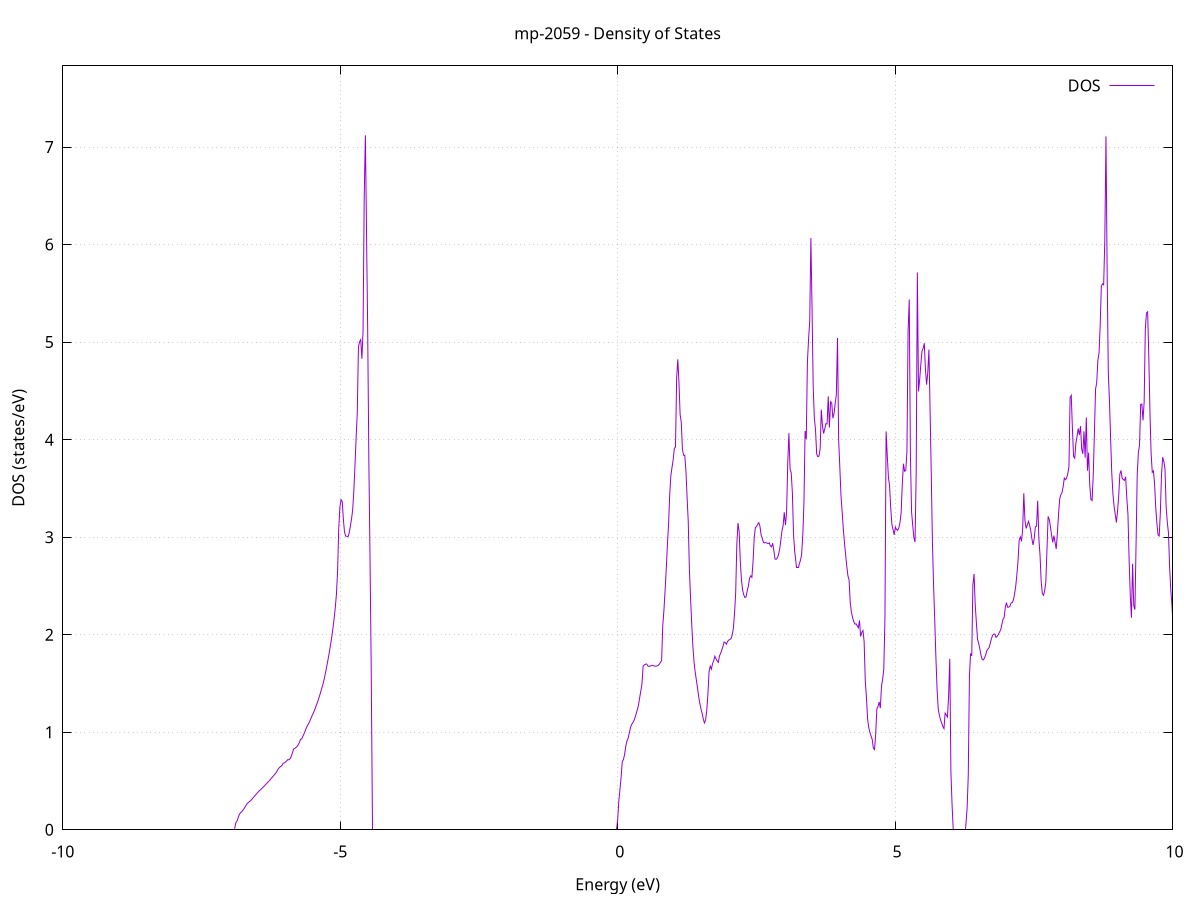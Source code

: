 set title 'mp-2059 - Density of States'
set xlabel 'Energy (eV)'
set ylabel 'DOS (states/eV)'
set grid
set xrange [-10:10]
set yrange [0:7.832]
set xzeroaxis lt -1
set terminal png size 800,600
set output 'mp-2059_dos_gnuplot.png'
plot '-' using 1:2 with lines title 'DOS'
-27.238000 0.000000
-27.217200 0.000000
-27.196300 0.000000
-27.175400 0.000000
-27.154600 0.000000
-27.133700 0.000000
-27.112900 0.000000
-27.092000 0.000000
-27.071200 0.000000
-27.050300 0.000000
-27.029400 0.000000
-27.008600 0.000000
-26.987700 0.000000
-26.966900 0.000000
-26.946000 0.000000
-26.925200 0.000000
-26.904300 0.000000
-26.883500 0.000000
-26.862600 0.000000
-26.841700 0.000000
-26.820900 0.000000
-26.800000 0.000000
-26.779200 0.000000
-26.758300 0.000000
-26.737500 0.000000
-26.716600 0.000000
-26.695800 0.000000
-26.674900 0.000000
-26.654000 0.000000
-26.633200 0.000000
-26.612300 0.000000
-26.591500 0.000000
-26.570600 0.000000
-26.549800 0.000000
-26.528900 0.000000
-26.508100 0.000000
-26.487200 0.000000
-26.466300 0.000000
-26.445500 0.000000
-26.424600 0.000000
-26.403800 0.000000
-26.382900 0.000000
-26.362100 0.000000
-26.341200 0.000000
-26.320300 0.000000
-26.299500 0.000000
-26.278600 0.000000
-26.257800 0.000000
-26.236900 0.000000
-26.216100 0.000000
-26.195200 0.000000
-26.174400 0.000000
-26.153500 0.000000
-26.132600 0.000000
-26.111800 0.000000
-26.090900 0.000000
-26.070100 0.000000
-26.049200 0.000000
-26.028400 0.000000
-26.007500 0.000000
-25.986700 0.000000
-25.965800 0.000000
-25.944900 0.000000
-25.924100 0.000000
-25.903200 0.000000
-25.882400 0.000000
-25.861500 0.000000
-25.840700 0.000000
-25.819800 0.000000
-25.798900 0.000000
-25.778100 0.000000
-25.757200 0.000000
-25.736400 0.000000
-25.715500 0.000000
-25.694700 0.000000
-25.673800 0.000000
-25.653000 0.000000
-25.632100 0.000000
-25.611200 0.000000
-25.590400 0.000000
-25.569500 0.000000
-25.548700 0.000000
-25.527800 0.000000
-25.507000 0.000000
-25.486100 0.000000
-25.465300 0.000000
-25.444400 0.000000
-25.423500 0.000000
-25.402700 0.000000
-25.381800 0.000000
-25.361000 0.000000
-25.340100 17.494100
-25.319300 22.125200
-25.298400 31.001800
-25.277600 15.622800
-25.256700 14.660600
-25.235800 15.168600
-25.215000 21.263700
-25.194100 16.579600
-25.173300 51.383900
-25.152400 69.945200
-25.131600 76.001500
-25.110700 25.140800
-25.089800 43.099300
-25.069000 16.589200
-25.048100 27.259900
-25.027300 33.437400
-25.006400 41.341300
-24.985600 66.507200
-24.964700 24.475500
-24.943900 13.549000
-24.923000 0.000000
-24.902100 0.000000
-24.881300 0.000000
-24.860400 0.000000
-24.839600 0.000000
-24.818700 0.000000
-24.797900 0.000000
-24.777000 0.000000
-24.756200 0.000000
-24.735300 0.000000
-24.714400 0.000000
-24.693600 0.000000
-24.672700 0.000000
-24.651900 0.000000
-24.631000 0.000000
-24.610200 0.000000
-24.589300 0.000000
-24.568400 0.000000
-24.547600 0.000000
-24.526700 0.000000
-24.505900 0.000000
-24.485000 0.000000
-24.464200 0.000000
-24.443300 0.000000
-24.422500 0.000000
-24.401600 0.000000
-24.380700 0.000000
-24.359900 0.000000
-24.339000 0.000000
-24.318200 0.000000
-24.297300 0.000000
-24.276500 0.000000
-24.255600 0.000000
-24.234800 0.000000
-24.213900 0.000000
-24.193000 0.000000
-24.172200 0.000000
-24.151300 0.000000
-24.130500 0.000000
-24.109600 0.000000
-24.088800 0.000000
-24.067900 0.000000
-24.047100 0.000000
-24.026200 0.000000
-24.005300 0.000000
-23.984500 0.000000
-23.963600 0.000000
-23.942800 0.000000
-23.921900 0.000000
-23.901100 0.000000
-23.880200 0.000000
-23.859300 0.000000
-23.838500 0.000000
-23.817600 0.000000
-23.796800 0.000000
-23.775900 0.000000
-23.755100 0.000000
-23.734200 0.000000
-23.713400 0.000000
-23.692500 0.000000
-23.671600 0.000000
-23.650800 0.000000
-23.629900 0.000000
-23.609100 0.000000
-23.588200 0.000000
-23.567400 0.000000
-23.546500 0.000000
-23.525700 0.000000
-23.504800 0.000000
-23.483900 0.000000
-23.463100 0.000000
-23.442200 0.000000
-23.421400 0.000000
-23.400500 0.000000
-23.379700 0.000000
-23.358800 0.000000
-23.337900 0.000000
-23.317100 0.000000
-23.296200 0.000000
-23.275400 0.000000
-23.254500 0.000000
-23.233700 0.000000
-23.212800 0.000000
-23.192000 0.000000
-23.171100 0.000000
-23.150200 0.000000
-23.129400 0.000000
-23.108500 0.000000
-23.087700 0.000000
-23.066800 0.000000
-23.046000 0.000000
-23.025100 0.000000
-23.004300 0.000000
-22.983400 0.000000
-22.962500 0.000000
-22.941700 0.000000
-22.920800 0.000000
-22.900000 0.000000
-22.879100 0.000000
-22.858300 0.000000
-22.837400 0.000000
-22.816500 0.000000
-22.795700 0.000000
-22.774800 0.000000
-22.754000 0.000000
-22.733100 0.000000
-22.712300 0.000000
-22.691400 0.000000
-22.670600 0.000000
-22.649700 0.000000
-22.628800 0.000000
-22.608000 0.000000
-22.587100 0.000000
-22.566300 0.000000
-22.545400 0.000000
-22.524600 0.000000
-22.503700 0.000000
-22.482900 0.000000
-22.462000 0.000000
-22.441100 0.000000
-22.420300 0.000000
-22.399400 0.000000
-22.378600 0.000000
-22.357700 0.000000
-22.336900 0.000000
-22.316000 0.000000
-22.295200 0.000000
-22.274300 0.000000
-22.253400 0.000000
-22.232600 0.000000
-22.211700 0.000000
-22.190900 0.000000
-22.170000 0.000000
-22.149200 0.000000
-22.128300 0.000000
-22.107400 0.000000
-22.086600 0.000000
-22.065700 0.000000
-22.044900 0.000000
-22.024000 0.000000
-22.003200 0.000000
-21.982300 0.000000
-21.961500 0.000000
-21.940600 0.000000
-21.919700 0.000000
-21.898900 0.000000
-21.878000 0.000000
-21.857200 0.000000
-21.836300 0.000000
-21.815500 0.000000
-21.794600 0.000000
-21.773800 0.000000
-21.752900 0.000000
-21.732000 0.000000
-21.711200 0.000000
-21.690300 0.000000
-21.669500 0.000000
-21.648600 0.000000
-21.627800 0.000000
-21.606900 0.000000
-21.586000 0.000000
-21.565200 0.000000
-21.544300 0.000000
-21.523500 0.000000
-21.502600 0.000000
-21.481800 0.000000
-21.460900 0.000000
-21.440100 0.000000
-21.419200 0.000000
-21.398300 0.000000
-21.377500 0.000000
-21.356600 0.000000
-21.335800 0.000000
-21.314900 0.000000
-21.294100 0.000000
-21.273200 0.000000
-21.252400 0.000000
-21.231500 0.000000
-21.210600 0.000000
-21.189800 0.000000
-21.168900 0.000000
-21.148100 0.000000
-21.127200 0.000000
-21.106400 0.000000
-21.085500 0.000000
-21.064700 0.000000
-21.043800 0.000000
-21.022900 0.000000
-21.002100 0.000000
-20.981200 0.000000
-20.960400 0.000000
-20.939500 0.000000
-20.918700 0.000000
-20.897800 0.000000
-20.876900 0.000000
-20.856100 0.000000
-20.835200 0.000000
-20.814400 0.000000
-20.793500 0.000000
-20.772700 0.000000
-20.751800 0.000000
-20.731000 0.000000
-20.710100 0.000000
-20.689200 0.000000
-20.668400 0.000000
-20.647500 0.000000
-20.626700 0.000000
-20.605800 0.000000
-20.585000 0.000000
-20.564100 0.000000
-20.543300 0.000000
-20.522400 0.000000
-20.501500 0.000000
-20.480700 0.000000
-20.459800 0.000000
-20.439000 0.000000
-20.418100 0.000000
-20.397300 0.000000
-20.376400 0.000000
-20.355500 0.000000
-20.334700 0.000000
-20.313800 0.000000
-20.293000 0.000000
-20.272100 0.000000
-20.251300 0.000000
-20.230400 0.000000
-20.209600 0.000000
-20.188700 0.000000
-20.167800 0.000000
-20.147000 0.000000
-20.126100 0.000000
-20.105300 0.000000
-20.084400 0.000000
-20.063600 0.000000
-20.042700 0.000000
-20.021900 0.000000
-20.001000 0.000000
-19.980100 0.000000
-19.959300 0.000000
-19.938400 0.000000
-19.917600 0.000000
-19.896700 0.000000
-19.875900 0.000000
-19.855000 0.000000
-19.834200 0.000000
-19.813300 0.000000
-19.792400 0.000000
-19.771600 0.000000
-19.750700 0.000000
-19.729900 0.000000
-19.709000 0.000000
-19.688200 0.000000
-19.667300 0.000000
-19.646400 0.000000
-19.625600 0.000000
-19.604700 0.000000
-19.583900 0.000000
-19.563000 0.000000
-19.542200 0.000000
-19.521300 0.000000
-19.500500 0.000000
-19.479600 0.000000
-19.458700 0.000000
-19.437900 0.000000
-19.417000 0.000000
-19.396200 0.000000
-19.375300 0.000000
-19.354500 0.000000
-19.333600 0.000000
-19.312800 0.000000
-19.291900 0.000000
-19.271000 0.000000
-19.250200 0.000000
-19.229300 0.000000
-19.208500 0.000000
-19.187600 0.000000
-19.166800 0.000000
-19.145900 0.000000
-19.125000 0.000000
-19.104200 0.000000
-19.083300 0.000000
-19.062500 0.000000
-19.041600 0.000000
-19.020800 0.000000
-18.999900 0.000000
-18.979100 0.000000
-18.958200 0.000000
-18.937300 0.000000
-18.916500 0.000000
-18.895600 0.000000
-18.874800 0.000000
-18.853900 0.000000
-18.833100 0.000000
-18.812200 0.000000
-18.791400 0.000000
-18.770500 0.000000
-18.749600 0.000000
-18.728800 0.000000
-18.707900 0.000000
-18.687100 0.000000
-18.666200 0.000000
-18.645400 0.000000
-18.624500 0.000000
-18.603600 0.000000
-18.582800 0.000000
-18.561900 0.000000
-18.541100 0.000000
-18.520200 0.000000
-18.499400 0.000000
-18.478500 0.000000
-18.457700 0.000000
-18.436800 0.000000
-18.415900 0.000000
-18.395100 0.000000
-18.374200 0.000000
-18.353400 0.000000
-18.332500 0.000000
-18.311700 0.000000
-18.290800 0.000000
-18.270000 0.000000
-18.249100 0.000000
-18.228200 0.000000
-18.207400 0.000000
-18.186500 0.000000
-18.165700 0.000000
-18.144800 0.000000
-18.124000 0.000000
-18.103100 0.000000
-18.082300 0.000000
-18.061400 0.000000
-18.040500 0.000000
-18.019700 0.000000
-17.998800 0.000000
-17.978000 0.000000
-17.957100 0.000000
-17.936300 0.000000
-17.915400 0.000000
-17.894500 0.000000
-17.873700 0.000000
-17.852800 0.000000
-17.832000 0.000000
-17.811100 0.000000
-17.790300 0.000000
-17.769400 0.000000
-17.748600 0.000000
-17.727700 0.000000
-17.706800 0.000000
-17.686000 0.000000
-17.665100 0.000000
-17.644300 0.000000
-17.623400 0.000000
-17.602600 0.000000
-17.581700 0.000000
-17.560900 0.000000
-17.540000 0.000000
-17.519100 0.000000
-17.498300 0.000000
-17.477400 0.000000
-17.456600 0.000000
-17.435700 0.000000
-17.414900 0.000000
-17.394000 0.000000
-17.373100 0.000000
-17.352300 0.000000
-17.331400 0.000000
-17.310600 0.000000
-17.289700 0.000000
-17.268900 0.000000
-17.248000 0.000000
-17.227200 0.000000
-17.206300 0.000000
-17.185400 0.000000
-17.164600 0.000000
-17.143700 0.000000
-17.122900 0.000000
-17.102000 0.000000
-17.081200 0.000000
-17.060300 0.000000
-17.039500 0.000000
-17.018600 0.000000
-16.997700 0.000000
-16.976900 0.000000
-16.956000 0.000000
-16.935200 0.000000
-16.914300 0.000000
-16.893500 0.000000
-16.872600 0.000000
-16.851800 0.000000
-16.830900 0.000000
-16.810000 0.000000
-16.789200 0.000000
-16.768300 0.000000
-16.747500 0.000000
-16.726600 0.000000
-16.705800 0.000000
-16.684900 0.000000
-16.664000 0.000000
-16.643200 0.000000
-16.622300 0.000000
-16.601500 0.000000
-16.580600 0.000000
-16.559800 0.000000
-16.538900 0.000000
-16.518100 0.000000
-16.497200 0.000000
-16.476300 0.000000
-16.455500 0.000000
-16.434600 0.000000
-16.413800 0.000000
-16.392900 0.000000
-16.372100 0.000000
-16.351200 0.000000
-16.330400 0.000000
-16.309500 0.000000
-16.288600 0.000000
-16.267800 0.000000
-16.246900 0.000000
-16.226100 0.000000
-16.205200 0.000000
-16.184400 0.000000
-16.163500 0.000000
-16.142600 0.000000
-16.121800 0.000000
-16.100900 0.000000
-16.080100 0.000000
-16.059200 0.000000
-16.038400 0.000000
-16.017500 0.000000
-15.996700 0.000000
-15.975800 0.000000
-15.954900 0.000000
-15.934100 0.000000
-15.913200 0.000000
-15.892400 0.000000
-15.871500 0.000000
-15.850700 0.000000
-15.829800 0.000000
-15.809000 0.000000
-15.788100 0.000000
-15.767200 0.000000
-15.746400 0.000000
-15.725500 0.000000
-15.704700 0.000000
-15.683800 0.000000
-15.663000 0.000000
-15.642100 0.000000
-15.621200 0.000000
-15.600400 0.000000
-15.579500 0.000000
-15.558700 0.000000
-15.537800 0.000000
-15.517000 0.000000
-15.496100 0.000000
-15.475300 0.000000
-15.454400 0.000000
-15.433500 0.000000
-15.412700 0.000000
-15.391800 0.000000
-15.371000 0.000000
-15.350100 0.000000
-15.329300 0.000000
-15.308400 0.000000
-15.287600 0.000000
-15.266700 0.000000
-15.245800 0.000000
-15.225000 0.000000
-15.204100 0.000000
-15.183300 0.000000
-15.162400 0.000000
-15.141600 0.000000
-15.120700 0.000000
-15.099900 0.000000
-15.079000 0.000000
-15.058100 0.000000
-15.037300 0.000000
-15.016400 0.000000
-14.995600 0.000000
-14.974700 0.000000
-14.953900 0.000000
-14.933000 0.000000
-14.912100 0.000000
-14.891300 0.000000
-14.870400 0.000000
-14.849600 0.000000
-14.828700 0.000000
-14.807900 0.000000
-14.787000 0.000000
-14.766200 0.000000
-14.745300 0.000000
-14.724400 0.000000
-14.703600 0.000000
-14.682700 0.000000
-14.661900 0.000000
-14.641000 0.000000
-14.620200 0.000000
-14.599300 0.000000
-14.578500 0.000000
-14.557600 0.000000
-14.536700 0.000000
-14.515900 0.000000
-14.495000 0.000000
-14.474200 0.000000
-14.453300 0.000000
-14.432500 0.000000
-14.411600 0.000000
-14.390700 0.000000
-14.369900 0.000000
-14.349000 0.000000
-14.328200 0.000000
-14.307300 0.000000
-14.286500 0.000000
-14.265600 0.000000
-14.244800 0.000000
-14.223900 0.000000
-14.203000 0.000000
-14.182200 0.000000
-14.161300 0.000000
-14.140500 0.000000
-14.119600 0.000000
-14.098800 0.000000
-14.077900 0.000000
-14.057100 0.000000
-14.036200 0.000000
-14.015300 0.000000
-13.994500 0.000000
-13.973600 0.000000
-13.952800 0.000000
-13.931900 0.000000
-13.911100 0.000000
-13.890200 0.000000
-13.869400 0.000000
-13.848500 0.000000
-13.827600 0.000000
-13.806800 0.000000
-13.785900 0.000000
-13.765100 0.000000
-13.744200 0.000000
-13.723400 0.000000
-13.702500 0.000000
-13.681600 0.000000
-13.660800 0.000000
-13.639900 0.000000
-13.619100 0.000000
-13.598200 0.000000
-13.577400 0.000000
-13.556500 0.000000
-13.535700 0.000000
-13.514800 0.000000
-13.493900 0.000000
-13.473100 0.000000
-13.452200 0.000000
-13.431400 0.000000
-13.410500 0.000000
-13.389700 0.000000
-13.368800 0.000000
-13.348000 0.000000
-13.327100 0.000000
-13.306200 0.000000
-13.285400 0.000000
-13.264500 0.000000
-13.243700 0.000000
-13.222800 0.000000
-13.202000 0.000000
-13.181100 0.000000
-13.160200 0.000000
-13.139400 0.000000
-13.118500 0.000000
-13.097700 0.000000
-13.076800 0.000000
-13.056000 0.000000
-13.035100 0.000000
-13.014300 0.000000
-12.993400 0.000000
-12.972500 0.000000
-12.951700 0.000000
-12.930800 0.000000
-12.910000 0.000000
-12.889100 0.000000
-12.868300 0.000000
-12.847400 0.000000
-12.826600 0.000000
-12.805700 0.000000
-12.784800 0.000000
-12.764000 0.000000
-12.743100 0.000000
-12.722300 0.000000
-12.701400 0.000000
-12.680600 0.000000
-12.659700 0.000000
-12.638900 0.000000
-12.618000 0.000000
-12.597100 0.000000
-12.576300 0.000000
-12.555400 0.000000
-12.534600 0.000000
-12.513700 0.000000
-12.492900 0.000000
-12.472000 0.000000
-12.451100 0.000000
-12.430300 0.000000
-12.409400 0.000000
-12.388600 0.000000
-12.367700 0.000000
-12.346900 0.000000
-12.326000 0.000000
-12.305200 0.000000
-12.284300 0.000000
-12.263400 0.000000
-12.242600 0.000000
-12.221700 0.000000
-12.200900 0.000000
-12.180000 0.000000
-12.159200 0.000000
-12.138300 0.000000
-12.117500 0.000000
-12.096600 0.000000
-12.075700 0.000000
-12.054900 0.000000
-12.034000 0.000000
-12.013200 0.000000
-11.992300 0.000000
-11.971500 0.000000
-11.950600 0.000000
-11.929700 0.000000
-11.908900 0.000000
-11.888000 0.000000
-11.867200 0.000000
-11.846300 0.000000
-11.825500 0.000000
-11.804600 0.000000
-11.783800 0.000000
-11.762900 0.000000
-11.742000 0.000000
-11.721200 0.000000
-11.700300 0.000000
-11.679500 0.000000
-11.658600 0.000000
-11.637800 0.000000
-11.616900 0.000000
-11.596100 0.000000
-11.575200 0.000000
-11.554300 0.000000
-11.533500 0.000000
-11.512600 0.000000
-11.491800 0.000000
-11.470900 0.000000
-11.450100 0.000000
-11.429200 0.000000
-11.408300 0.000000
-11.387500 0.000000
-11.366600 0.000000
-11.345800 0.000000
-11.324900 0.000000
-11.304100 0.000000
-11.283200 0.000000
-11.262400 0.000000
-11.241500 0.000000
-11.220600 0.000000
-11.199800 0.000000
-11.178900 0.000000
-11.158100 0.000000
-11.137200 0.000000
-11.116400 0.000000
-11.095500 0.000000
-11.074700 0.000000
-11.053800 0.000000
-11.032900 0.000000
-11.012100 0.000000
-10.991200 0.000000
-10.970400 0.000000
-10.949500 0.000000
-10.928700 0.000000
-10.907800 0.000000
-10.887000 0.000000
-10.866100 0.000000
-10.845200 0.000000
-10.824400 0.000000
-10.803500 0.000000
-10.782700 0.000000
-10.761800 0.000000
-10.741000 0.000000
-10.720100 0.000000
-10.699200 0.000000
-10.678400 0.000000
-10.657500 0.000000
-10.636700 0.000000
-10.615800 0.000000
-10.595000 0.000000
-10.574100 0.000000
-10.553300 0.000000
-10.532400 0.000000
-10.511500 0.000000
-10.490700 0.000000
-10.469800 0.000000
-10.449000 0.000000
-10.428100 0.000000
-10.407300 0.000000
-10.386400 0.000000
-10.365600 0.000000
-10.344700 0.000000
-10.323800 0.000000
-10.303000 0.000000
-10.282100 0.000000
-10.261300 0.000000
-10.240400 0.000000
-10.219600 0.000000
-10.198700 0.000000
-10.177800 0.000000
-10.157000 0.000000
-10.136100 0.000000
-10.115300 0.000000
-10.094400 0.000000
-10.073600 0.000000
-10.052700 0.000000
-10.031900 0.000000
-10.011000 0.000000
-9.990100 0.000000
-9.969300 0.000000
-9.948400 0.000000
-9.927600 0.000000
-9.906700 0.000000
-9.885900 0.000000
-9.865000 0.000000
-9.844200 0.000000
-9.823300 0.000000
-9.802400 0.000000
-9.781600 0.000000
-9.760700 0.000000
-9.739900 0.000000
-9.719000 0.000000
-9.698200 0.000000
-9.677300 0.000000
-9.656500 0.000000
-9.635600 0.000000
-9.614700 0.000000
-9.593900 0.000000
-9.573000 0.000000
-9.552200 0.000000
-9.531300 0.000000
-9.510500 0.000000
-9.489600 0.000000
-9.468700 0.000000
-9.447900 0.000000
-9.427000 0.000000
-9.406200 0.000000
-9.385300 0.000000
-9.364500 0.000000
-9.343600 0.000000
-9.322800 0.000000
-9.301900 0.000000
-9.281000 0.000000
-9.260200 0.000000
-9.239300 0.000000
-9.218500 0.000000
-9.197600 0.000000
-9.176800 0.000000
-9.155900 0.000000
-9.135100 0.000000
-9.114200 0.000000
-9.093300 0.000000
-9.072500 0.000000
-9.051600 0.000000
-9.030800 0.000000
-9.009900 0.000000
-8.989100 0.000000
-8.968200 0.000000
-8.947300 0.000000
-8.926500 0.000000
-8.905600 0.000000
-8.884800 0.000000
-8.863900 0.000000
-8.843100 0.000000
-8.822200 0.000000
-8.801400 0.000000
-8.780500 0.000000
-8.759600 0.000000
-8.738800 0.000000
-8.717900 0.000000
-8.697100 0.000000
-8.676200 0.000000
-8.655400 0.000000
-8.634500 0.000000
-8.613700 0.000000
-8.592800 0.000000
-8.571900 0.000000
-8.551100 0.000000
-8.530200 0.000000
-8.509400 0.000000
-8.488500 0.000000
-8.467700 0.000000
-8.446800 0.000000
-8.426000 0.000000
-8.405100 0.000000
-8.384200 0.000000
-8.363400 0.000000
-8.342500 0.000000
-8.321700 0.000000
-8.300800 0.000000
-8.280000 0.000000
-8.259100 0.000000
-8.238200 0.000000
-8.217400 0.000000
-8.196500 0.000000
-8.175700 0.000000
-8.154800 0.000000
-8.134000 0.000000
-8.113100 0.000000
-8.092300 0.000000
-8.071400 0.000000
-8.050500 0.000000
-8.029700 0.000000
-8.008800 0.000000
-7.988000 0.000000
-7.967100 0.000000
-7.946300 0.000000
-7.925400 0.000000
-7.904600 0.000000
-7.883700 0.000000
-7.862800 0.000000
-7.842000 0.000000
-7.821100 0.000000
-7.800300 0.000000
-7.779400 0.000000
-7.758600 0.000000
-7.737700 0.000000
-7.716800 0.000000
-7.696000 0.000000
-7.675100 0.000000
-7.654300 0.000000
-7.633400 0.000000
-7.612600 0.000000
-7.591700 0.000000
-7.570900 0.000000
-7.550000 0.000000
-7.529100 0.000000
-7.508300 0.000000
-7.487400 0.000000
-7.466600 0.000000
-7.445700 0.000000
-7.424900 0.000000
-7.404000 0.000000
-7.383200 0.000000
-7.362300 0.000000
-7.341400 0.000000
-7.320600 0.000000
-7.299700 0.000000
-7.278900 0.000000
-7.258000 0.000000
-7.237200 0.000000
-7.216300 0.000000
-7.195400 0.000000
-7.174600 0.000000
-7.153700 0.000000
-7.132900 0.000000
-7.112000 0.000000
-7.091200 0.000000
-7.070300 0.000000
-7.049500 0.000000
-7.028600 0.000000
-7.007700 0.000000
-6.986900 0.000000
-6.966000 0.000000
-6.945200 0.000000
-6.924300 0.000000
-6.903500 0.000000
-6.882600 0.070200
-6.861800 0.088500
-6.840900 0.120500
-6.820000 0.155400
-6.799200 0.173500
-6.778300 0.183300
-6.757500 0.197500
-6.736600 0.213600
-6.715800 0.232700
-6.694900 0.252500
-6.674100 0.270800
-6.653200 0.280100
-6.632300 0.290300
-6.611500 0.301300
-6.590600 0.314000
-6.569800 0.327500
-6.548900 0.341300
-6.528100 0.355700
-6.507200 0.369200
-6.486300 0.382500
-6.465500 0.396200
-6.444600 0.406600
-6.423800 0.417900
-6.402900 0.429300
-6.382100 0.441100
-6.361200 0.453400
-6.340400 0.466000
-6.319500 0.478500
-6.298600 0.490800
-6.277800 0.503200
-6.256900 0.517200
-6.236100 0.531000
-6.215200 0.545200
-6.194400 0.558900
-6.173500 0.572700
-6.152700 0.587600
-6.131800 0.610400
-6.110900 0.628700
-6.090100 0.641600
-6.069200 0.650200
-6.048400 0.662100
-6.027500 0.682200
-6.006700 0.685600
-5.985800 0.695800
-5.964900 0.705500
-5.944100 0.719700
-5.923200 0.717400
-5.902400 0.730000
-5.881500 0.755100
-5.860700 0.789900
-5.839800 0.829000
-5.819000 0.834700
-5.798100 0.843300
-5.777200 0.853900
-5.756400 0.873300
-5.735500 0.894900
-5.714700 0.927500
-5.693800 0.931900
-5.673000 0.958600
-5.652100 0.984400
-5.631300 1.013800
-5.610400 1.044400
-5.589500 1.070900
-5.568700 1.089900
-5.547800 1.114300
-5.527000 1.142100
-5.506100 1.171600
-5.485300 1.197100
-5.464400 1.223700
-5.443600 1.255700
-5.422700 1.287600
-5.401800 1.321300
-5.381000 1.357400
-5.360100 1.396400
-5.339300 1.437300
-5.318400 1.477500
-5.297600 1.522900
-5.276700 1.577500
-5.255800 1.636800
-5.235000 1.699100
-5.214100 1.763000
-5.193300 1.830800
-5.172400 1.903200
-5.151600 1.980700
-5.130700 2.067700
-5.109900 2.167100
-5.089000 2.276300
-5.068100 2.417400
-5.047300 2.652000
-5.026400 3.094600
-5.005600 3.310100
-4.984700 3.384800
-4.963900 3.365900
-4.943000 3.179500
-4.922200 3.051800
-4.901300 3.010300
-4.880400 3.009600
-4.859600 3.004100
-4.838700 3.043200
-4.817900 3.109100
-4.797000 3.184800
-4.776200 3.275800
-4.755300 3.468100
-4.734400 3.735600
-4.713600 4.015100
-4.692700 4.270700
-4.671900 4.947700
-4.651000 5.003300
-4.630200 5.025000
-4.609300 4.829200
-4.588500 5.113700
-4.567600 6.483700
-4.546700 7.120100
-4.525900 6.125100
-4.505000 5.132700
-4.484200 3.800000
-4.463300 2.800200
-4.442500 1.711300
-4.421600 0.000000
-4.400800 0.000000
-4.379900 0.000000
-4.359000 0.000000
-4.338200 0.000000
-4.317300 0.000000
-4.296500 0.000000
-4.275600 0.000000
-4.254800 0.000000
-4.233900 0.000000
-4.213100 0.000000
-4.192200 0.000000
-4.171300 0.000000
-4.150500 0.000000
-4.129600 0.000000
-4.108800 0.000000
-4.087900 0.000000
-4.067100 0.000000
-4.046200 0.000000
-4.025300 0.000000
-4.004500 0.000000
-3.983600 0.000000
-3.962800 0.000000
-3.941900 0.000000
-3.921100 0.000000
-3.900200 0.000000
-3.879400 0.000000
-3.858500 0.000000
-3.837600 0.000000
-3.816800 0.000000
-3.795900 0.000000
-3.775100 0.000000
-3.754200 0.000000
-3.733400 0.000000
-3.712500 0.000000
-3.691700 0.000000
-3.670800 0.000000
-3.649900 0.000000
-3.629100 0.000000
-3.608200 0.000000
-3.587400 0.000000
-3.566500 0.000000
-3.545700 0.000000
-3.524800 0.000000
-3.503900 0.000000
-3.483100 0.000000
-3.462200 0.000000
-3.441400 0.000000
-3.420500 0.000000
-3.399700 0.000000
-3.378800 0.000000
-3.358000 0.000000
-3.337100 0.000000
-3.316200 0.000000
-3.295400 0.000000
-3.274500 0.000000
-3.253700 0.000000
-3.232800 0.000000
-3.212000 0.000000
-3.191100 0.000000
-3.170300 0.000000
-3.149400 0.000000
-3.128500 0.000000
-3.107700 0.000000
-3.086800 0.000000
-3.066000 0.000000
-3.045100 0.000000
-3.024300 0.000000
-3.003400 0.000000
-2.982500 0.000000
-2.961700 0.000000
-2.940800 0.000000
-2.920000 0.000000
-2.899100 0.000000
-2.878300 0.000000
-2.857400 0.000000
-2.836600 0.000000
-2.815700 0.000000
-2.794800 0.000000
-2.774000 0.000000
-2.753100 0.000000
-2.732300 0.000000
-2.711400 0.000000
-2.690600 0.000000
-2.669700 0.000000
-2.648900 0.000000
-2.628000 0.000000
-2.607100 0.000000
-2.586300 0.000000
-2.565400 0.000000
-2.544600 0.000000
-2.523700 0.000000
-2.502900 0.000000
-2.482000 0.000000
-2.461200 0.000000
-2.440300 0.000000
-2.419400 0.000000
-2.398600 0.000000
-2.377700 0.000000
-2.356900 0.000000
-2.336000 0.000000
-2.315200 0.000000
-2.294300 0.000000
-2.273400 0.000000
-2.252600 0.000000
-2.231700 0.000000
-2.210900 0.000000
-2.190000 0.000000
-2.169200 0.000000
-2.148300 0.000000
-2.127500 0.000000
-2.106600 0.000000
-2.085700 0.000000
-2.064900 0.000000
-2.044000 0.000000
-2.023200 0.000000
-2.002300 0.000000
-1.981500 0.000000
-1.960600 0.000000
-1.939800 0.000000
-1.918900 0.000000
-1.898000 0.000000
-1.877200 0.000000
-1.856300 0.000000
-1.835500 0.000000
-1.814600 0.000000
-1.793800 0.000000
-1.772900 0.000000
-1.752000 0.000000
-1.731200 0.000000
-1.710300 0.000000
-1.689500 0.000000
-1.668600 0.000000
-1.647800 0.000000
-1.626900 0.000000
-1.606100 0.000000
-1.585200 0.000000
-1.564300 0.000000
-1.543500 0.000000
-1.522600 0.000000
-1.501800 0.000000
-1.480900 0.000000
-1.460100 0.000000
-1.439200 0.000000
-1.418400 0.000000
-1.397500 0.000000
-1.376600 0.000000
-1.355800 0.000000
-1.334900 0.000000
-1.314100 0.000000
-1.293200 0.000000
-1.272400 0.000000
-1.251500 0.000000
-1.230700 0.000000
-1.209800 0.000000
-1.188900 0.000000
-1.168100 0.000000
-1.147200 0.000000
-1.126400 0.000000
-1.105500 0.000000
-1.084700 0.000000
-1.063800 0.000000
-1.042900 0.000000
-1.022100 0.000000
-1.001200 0.000000
-0.980400 0.000000
-0.959500 0.000000
-0.938700 0.000000
-0.917800 0.000000
-0.897000 0.000000
-0.876100 0.000000
-0.855200 0.000000
-0.834400 0.000000
-0.813500 0.000000
-0.792700 0.000000
-0.771800 0.000000
-0.751000 0.000000
-0.730100 0.000000
-0.709300 0.000000
-0.688400 0.000000
-0.667500 0.000000
-0.646700 0.000000
-0.625800 0.000000
-0.605000 0.000000
-0.584100 0.000000
-0.563300 0.000000
-0.542400 0.000000
-0.521500 0.000000
-0.500700 0.000000
-0.479800 0.000000
-0.459000 0.000000
-0.438100 0.000000
-0.417300 0.000000
-0.396400 0.000000
-0.375600 0.000000
-0.354700 0.000000
-0.333800 0.000000
-0.313000 0.000000
-0.292100 0.000000
-0.271300 0.000000
-0.250400 0.000000
-0.229600 0.000000
-0.208700 0.000000
-0.187900 0.000000
-0.167000 0.000000
-0.146100 0.000000
-0.125300 0.000000
-0.104400 0.000000
-0.083600 0.000000
-0.062700 0.000000
-0.041900 0.000000
-0.021000 0.000000
-0.000200 0.096100
0.020700 0.292100
0.041600 0.413400
0.062400 0.537400
0.083300 0.698800
0.104100 0.719300
0.125000 0.771000
0.145800 0.854800
0.166700 0.909200
0.187600 0.936700
0.208400 0.988300
0.229300 1.040700
0.250100 1.077600
0.271000 1.095300
0.291800 1.117600
0.312700 1.149500
0.333500 1.188500
0.354400 1.230300
0.375300 1.276900
0.396100 1.351100
0.417000 1.422500
0.437800 1.491900
0.458700 1.675200
0.479500 1.689700
0.500400 1.697600
0.521200 1.699600
0.542100 1.681400
0.563000 1.674100
0.583800 1.678000
0.604700 1.682600
0.625500 1.685600
0.646400 1.682000
0.667200 1.678600
0.688100 1.676500
0.709000 1.679900
0.729800 1.685200
0.750700 1.697900
0.771500 1.716700
0.792400 1.734600
0.813200 2.095000
0.834100 2.249800
0.854900 2.453800
0.875800 2.668700
0.896700 2.922000
0.917500 3.129100
0.938400 3.436300
0.959200 3.631600
0.980100 3.716600
1.000900 3.794200
1.021800 3.910100
1.042600 3.923600
1.063500 4.632200
1.084400 4.823300
1.105200 4.585700
1.126100 4.255500
1.146900 4.174200
1.167800 3.897800
1.188600 3.839400
1.209500 3.839700
1.230400 3.683000
1.251200 3.412900
1.272100 3.164400
1.292900 2.671700
1.313800 2.376500
1.334600 2.114500
1.355500 1.887900
1.376300 1.724000
1.397200 1.619400
1.418100 1.537500
1.438900 1.454500
1.459800 1.367300
1.480600 1.296700
1.501500 1.240300
1.522300 1.193500
1.543200 1.136300
1.564000 1.095500
1.584900 1.124100
1.605800 1.222600
1.626600 1.389500
1.647500 1.620400
1.668300 1.678000
1.689200 1.647300
1.710000 1.702300
1.730900 1.733200
1.751700 1.779300
1.772600 1.752500
1.793500 1.732600
1.814300 1.716300
1.835200 1.782500
1.856000 1.809600
1.876900 1.841300
1.897700 1.880600
1.918600 1.925400
1.939500 1.919300
1.960300 1.902900
1.981200 1.931300
2.002000 1.945500
2.022900 1.950700
2.043700 1.961400
2.064600 1.997900
2.085400 2.064700
2.106300 2.215900
2.127200 2.425400
2.148000 2.926600
2.168900 3.144900
2.189700 3.058200
2.210600 2.749700
2.231400 2.561100
2.252300 2.457600
2.273100 2.408000
2.294000 2.380500
2.314900 2.388800
2.335700 2.451600
2.356600 2.500000
2.377400 2.580200
2.398300 2.603400
2.419100 2.587700
2.440000 2.743400
2.460900 2.988600
2.481700 3.098400
2.502600 3.108200
2.523400 3.132800
2.544300 3.149100
2.565100 3.111300
2.586000 3.021900
2.606800 2.987200
2.627700 2.946100
2.648600 2.941800
2.669400 2.944900
2.690300 2.939300
2.711100 2.934400
2.732000 2.941600
2.752800 2.909900
2.773700 2.900800
2.794500 2.938200
2.815400 2.863400
2.836300 2.775500
2.857100 2.773000
2.878000 2.788200
2.898800 2.818000
2.919700 2.876300
2.940500 2.965500
2.961400 3.065300
2.982200 3.117600
3.003100 3.255300
3.024000 3.124800
3.044800 3.252700
3.065700 3.759400
3.086500 4.066500
3.107400 3.701400
3.128200 3.658600
3.149100 3.456200
3.170000 3.029000
3.190800 2.853200
3.211700 2.754400
3.232500 2.690800
3.253400 2.690800
3.274200 2.726100
3.295100 2.763000
3.315900 2.822200
3.336800 3.021000
3.357700 3.352800
3.378500 4.089300
3.399400 4.004200
3.420200 4.796500
3.441100 5.032700
3.461900 5.215100
3.482800 6.066200
3.503600 5.342900
3.524500 4.542300
3.545400 4.216400
3.566200 4.101100
3.587100 3.851600
3.607900 3.824900
3.628800 3.831500
3.649600 3.904000
3.670500 4.307900
3.691400 4.140900
3.712200 4.062000
3.733100 4.112900
3.753900 4.163700
3.774800 4.161100
3.795600 4.443200
3.816500 4.124300
3.837300 4.388400
3.858200 4.377100
3.879100 4.220000
3.899900 4.268500
3.920800 4.370500
3.941600 4.461500
3.962500 5.041700
3.983300 3.994800
4.004200 3.717600
4.025000 3.429200
4.045900 3.260200
4.066800 3.087000
4.087600 2.943700
4.108500 2.820500
4.129300 2.703700
4.150200 2.604200
4.171000 2.560100
4.191900 2.330000
4.212700 2.231400
4.233600 2.175600
4.254500 2.135800
4.275300 2.108600
4.296200 2.111800
4.317000 2.091800
4.337900 2.069800
4.358700 2.146500
4.379600 1.981200
4.400500 2.024700
4.421300 2.042800
4.442200 1.930000
4.463000 1.525400
4.483900 1.359200
4.504700 1.136600
4.525600 1.049000
4.546400 0.997000
4.567300 0.963300
4.588200 0.925500
4.609000 0.836800
4.629900 0.822700
4.650700 0.984100
4.671600 1.239200
4.692400 1.264100
4.713300 1.310500
4.734100 1.246700
4.755000 1.470000
4.775900 1.545600
4.796700 1.645500
4.817600 2.173300
4.838400 4.084100
4.859300 3.837800
4.880100 3.614000
4.901000 3.526300
4.921900 3.296800
4.942700 3.130100
4.963600 3.077600
4.984400 3.023600
5.005300 3.103700
5.026100 3.078500
5.047000 3.069900
5.067800 3.096300
5.088700 3.149400
5.109600 3.254700
5.130400 3.547600
5.151300 3.752800
5.172100 3.675800
5.193000 3.684800
5.213800 3.875200
5.234700 5.119300
5.255500 5.437100
5.276400 3.836600
5.297300 3.259700
5.318100 3.120700
5.339000 2.993200
5.359800 2.950800
5.380700 3.667700
5.401500 5.713700
5.422400 4.494600
5.443300 4.615200
5.464100 4.771200
5.485000 4.907800
5.505800 4.934900
5.526700 4.988200
5.547500 4.720900
5.568400 4.563900
5.589200 4.687400
5.610100 4.923100
5.631000 4.300100
5.651800 3.659100
5.672700 2.961200
5.693500 2.515400
5.714400 2.161500
5.735200 1.778400
5.756100 1.453200
5.776900 1.245100
5.797800 1.174200
5.818700 1.127500
5.839500 1.096300
5.860400 1.058700
5.881200 1.037000
5.902100 1.196000
5.922900 1.177400
5.943800 1.156800
5.964600 1.365900
5.985500 1.752900
6.006400 0.593900
6.027200 0.256600
6.048100 0.001000
6.068900 0.000000
6.089800 0.000000
6.110600 0.000000
6.131500 0.000000
6.152400 0.000000
6.173200 0.000000
6.194100 0.000000
6.214900 0.000000
6.235800 0.000000
6.256600 0.000000
6.277500 0.000000
6.298300 0.219000
6.319200 0.557600
6.340100 1.572500
6.360900 1.807100
6.381800 1.783100
6.402600 2.511100
6.423500 2.622900
6.444300 2.308500
6.465200 2.125600
6.486000 1.952600
6.506900 1.911300
6.527800 1.854900
6.548600 1.789000
6.569500 1.747300
6.590300 1.741600
6.611200 1.760100
6.632000 1.792400
6.652900 1.835300
6.673800 1.853600
6.694600 1.866800
6.715500 1.912500
6.736300 1.959000
6.757200 1.993000
6.778000 2.006900
6.798900 2.005600
6.819700 1.973300
6.840600 1.983900
6.861500 2.002500
6.882300 2.026900
6.903200 2.050900
6.924000 2.103400
6.944900 2.158700
6.965700 2.175600
6.986600 2.280400
7.007400 2.328900
7.028300 2.281600
7.049200 2.282400
7.070000 2.292800
7.090900 2.325100
7.111700 2.329600
7.132600 2.355400
7.153400 2.416700
7.174300 2.496600
7.195100 2.614500
7.216000 2.756500
7.236900 2.970200
7.257700 3.003100
7.278600 2.957200
7.299400 3.080200
7.320300 3.450000
7.341100 3.170400
7.362000 3.090200
7.382900 3.123300
7.403700 3.162300
7.424600 3.122800
7.445400 3.067100
7.466300 2.982500
7.487100 2.919000
7.508000 2.988700
7.528800 3.106000
7.549700 3.113800
7.570600 3.373700
7.591400 2.986900
7.612300 2.817900
7.633100 2.549200
7.654000 2.422400
7.674800 2.404200
7.695700 2.449100
7.716500 2.537500
7.737400 2.866000
7.758300 3.212600
7.779100 3.182500
7.800000 3.107600
7.820800 3.020600
7.841700 2.946400
7.862500 3.016100
7.883400 2.944900
7.904300 2.879200
7.925100 3.039000
7.946000 3.236800
7.966800 3.392600
7.987700 3.434700
8.008500 3.456700
8.029400 3.518900
8.050200 3.605700
8.071100 3.589300
8.092000 3.605800
8.112800 3.653000
8.133700 3.722400
8.154500 4.432800
8.175400 4.454100
8.196200 4.113600
8.217100 3.827600
8.237900 3.809100
8.258800 3.966300
8.279700 4.033500
8.300500 4.114300
8.321400 4.047400
8.342200 4.138700
8.363100 3.903200
8.383900 3.854900
8.404800 4.085000
8.425600 3.814800
8.446500 4.228100
8.467400 3.681300
8.488200 3.866100
8.509100 3.529300
8.529900 3.385200
8.550800 3.375300
8.571600 3.637300
8.592500 4.063900
8.613400 4.518000
8.634200 4.584400
8.655100 4.814600
8.675900 4.887700
8.696800 5.172700
8.717600 5.573900
8.738500 5.597200
8.759300 5.587400
8.780200 6.049000
8.801100 7.109000
8.821900 5.734300
8.842800 4.691900
8.863600 4.399500
8.884500 4.014600
8.905300 3.660000
8.926200 3.444600
8.947000 3.317900
8.967900 3.234700
8.988800 3.150400
9.009600 3.266900
9.030500 3.423800
9.051300 3.647900
9.072200 3.683400
9.093000 3.603600
9.113900 3.590700
9.134800 3.581400
9.155600 3.619900
9.176500 3.400300
9.197300 3.234100
9.218200 2.768900
9.239000 2.406300
9.259900 2.173700
9.280700 2.727300
9.301600 2.299300
9.322500 2.256900
9.343300 2.924900
9.364200 3.642200
9.385000 3.868100
9.405900 3.944200
9.426700 4.361900
9.447600 4.364800
9.468400 4.197300
9.489300 4.389300
9.510200 5.136000
9.531000 5.297900
9.551900 5.310600
9.572700 4.862600
9.593600 4.280200
9.614400 3.859000
9.635300 3.664300
9.656200 3.679700
9.677000 3.545600
9.697900 3.306300
9.718700 3.140000
9.739600 3.022800
9.760400 3.012600
9.781300 3.257100
9.802100 3.643800
9.823000 3.820300
9.843900 3.775600
9.864700 3.699500
9.885600 3.309500
9.906400 3.151800
9.927300 3.044300
9.948100 2.695300
9.969000 2.458500
9.989800 2.306200
10.010700 2.083500
10.031600 1.962600
10.052400 1.847800
10.073300 1.779600
10.094100 1.806500
10.115000 1.736400
10.135800 1.720700
10.156700 1.563300
10.177500 1.515600
10.198400 1.600900
10.219300 1.624100
10.240100 1.691200
10.261000 1.821900
10.281800 1.970200
10.302700 2.101600
10.323500 2.267000
10.344400 2.363200
10.365300 2.515700
10.386100 2.712300
10.407000 2.891400
10.427800 3.200700
10.448700 3.387800
10.469500 3.595700
10.490400 3.656700
10.511200 3.647100
10.532100 3.672600
10.553000 3.442500
10.573800 3.283900
10.594700 2.971500
10.615500 2.491900
10.636400 2.156200
10.657200 1.946500
10.678100 1.880100
10.698900 1.798900
10.719800 1.764300
10.740700 1.701200
10.761500 1.695700
10.782400 1.675400
10.803200 1.683400
10.824100 1.709800
10.844900 1.753200
10.865800 1.785100
10.886700 1.820400
10.907500 1.858000
10.928400 1.905100
10.949200 1.871500
10.970100 1.806300
10.990900 1.826800
11.011800 1.817400
11.032600 1.822900
11.053500 1.855000
11.074400 1.896700
11.095200 1.957300
11.116100 2.089400
11.136900 1.997700
11.157800 1.896200
11.178600 1.842000
11.199500 1.773100
11.220300 1.707700
11.241200 1.665100
11.262100 1.621800
11.282900 1.483000
11.303800 1.460400
11.324600 1.448500
11.345500 1.442100
11.366300 1.438700
11.387200 1.444800
11.408000 1.472800
11.428900 1.521900
11.449800 1.573400
11.470600 1.630800
11.491500 1.711000
11.512300 1.799200
11.533200 1.887900
11.554000 1.950500
11.574900 2.048900
11.595800 2.244000
11.616600 1.960500
11.637500 1.932600
11.658300 1.906400
11.679200 1.936800
11.700000 1.937900
11.720900 1.788900
11.741700 1.729900
11.762600 1.693500
11.783500 1.668500
11.804300 1.597400
11.825200 1.458400
11.846000 1.381600
11.866900 1.309700
11.887700 1.196500
11.908600 1.098400
11.929400 1.064000
11.950300 1.041600
11.971200 0.978100
11.992000 0.928700
12.012900 0.886200
12.033700 0.844100
12.054600 0.801300
12.075400 0.755900
12.096300 0.721100
12.117200 0.671000
12.138000 0.615300
12.158900 0.560900
12.179700 0.500500
12.200600 0.445300
12.221400 0.403000
12.242300 0.372000
12.263100 0.345800
12.284000 0.321400
12.304900 0.297700
12.325700 0.273600
12.346600 0.249600
12.367400 0.227200
12.388300 0.206200
12.409100 0.189700
12.430000 0.170700
12.450800 0.152300
12.471700 0.135700
12.492600 0.112700
12.513400 0.089800
12.534300 0.068000
12.555100 0.043600
12.576000 0.001000
12.596800 0.000000
12.617700 0.000000
12.638600 0.000000
12.659400 0.000000
12.680300 0.000000
12.701100 0.000000
12.722000 0.000000
12.742800 0.000000
12.763700 0.000000
12.784500 0.000000
12.805400 0.000000
12.826300 0.000000
12.847100 0.000000
12.868000 0.000000
12.888800 0.000000
12.909700 0.000000
12.930500 0.000000
12.951400 0.000000
12.972200 0.000000
12.993100 0.000000
13.014000 0.000000
13.034800 0.000000
13.055700 0.000000
13.076500 0.000000
13.097400 0.000000
13.118200 0.000000
13.139100 0.000000
13.159900 0.000000
13.180800 0.000000
13.201700 0.000000
13.222500 0.000000
13.243400 0.000000
13.264200 0.000000
13.285100 0.000000
13.305900 0.000000
13.326800 0.000000
13.347700 0.000000
13.368500 0.000000
13.389400 0.000000
13.410200 0.000000
13.431100 0.000000
13.451900 0.000000
13.472800 0.000000
13.493600 0.000000
13.514500 0.000000
13.535400 0.000000
13.556200 0.000000
13.577100 0.000000
13.597900 0.000000
13.618800 0.000000
13.639600 0.000000
13.660500 0.000000
13.681300 0.000000
13.702200 0.000000
13.723100 0.000000
13.743900 0.000000
13.764800 0.000000
13.785600 0.000000
13.806500 0.000000
13.827300 0.000000
13.848200 0.000000
13.869100 0.000000
13.889900 0.000000
13.910800 0.000000
13.931600 0.000000
13.952500 0.000000
13.973300 0.000000
13.994200 0.000000
14.015000 0.000000
14.035900 0.000000
14.056800 0.000000
14.077600 0.000000
14.098500 0.000000
14.119300 0.000000
14.140200 0.000000
14.161000 0.000000
14.181900 0.000000
14.202700 0.000000
14.223600 0.000000
14.244500 0.000000
14.265300 0.000000
14.286200 0.000000
14.307000 0.000000
14.327900 0.000000
14.348700 0.000000
14.369600 0.000000
14.390400 0.000000
14.411300 0.000000
14.432200 0.000000
14.453000 0.000000
14.473900 0.000000
e
